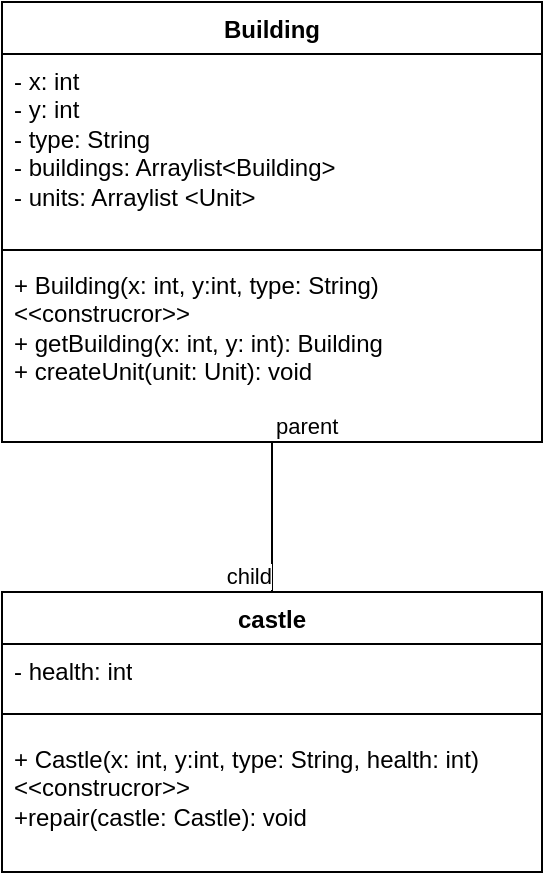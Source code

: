 <mxfile version="21.1.7" type="github">
  <diagram name="‫صفحه - 1‬" id="mANFo8Z-PvPd57B87KJR">
    <mxGraphModel dx="2062" dy="636" grid="1" gridSize="10" guides="1" tooltips="1" connect="1" arrows="1" fold="1" page="1" pageScale="1" pageWidth="827" pageHeight="1169" math="0" shadow="0">
      <root>
        <mxCell id="0" />
        <mxCell id="1" parent="0" />
        <mxCell id="VpZAwOSBXIYX-uJF6FbN-6" value="Building&lt;br&gt;" style="swimlane;fontStyle=1;align=center;verticalAlign=top;childLayout=stackLayout;horizontal=1;startSize=26;horizontalStack=0;resizeParent=1;resizeParentMax=0;resizeLast=0;collapsible=1;marginBottom=0;whiteSpace=wrap;html=1;" parent="1" vertex="1">
          <mxGeometry x="-610" y="420" width="270" height="220" as="geometry" />
        </mxCell>
        <mxCell id="VpZAwOSBXIYX-uJF6FbN-7" value="- x: int&lt;br style=&quot;border-color: var(--border-color);&quot;&gt;- y: int&lt;br style=&quot;border-color: var(--border-color);&quot;&gt;- type: String&lt;br&gt;- buildings: Arraylist&amp;lt;Building&amp;gt;&lt;br&gt;- units: Arraylist &amp;lt;Unit&amp;gt;" style="text;strokeColor=none;fillColor=none;align=left;verticalAlign=top;spacingLeft=4;spacingRight=4;overflow=hidden;rotatable=0;points=[[0,0.5],[1,0.5]];portConstraint=eastwest;whiteSpace=wrap;html=1;" parent="VpZAwOSBXIYX-uJF6FbN-6" vertex="1">
          <mxGeometry y="26" width="270" height="94" as="geometry" />
        </mxCell>
        <mxCell id="VpZAwOSBXIYX-uJF6FbN-8" value="" style="line;strokeWidth=1;fillColor=none;align=left;verticalAlign=middle;spacingTop=-1;spacingLeft=3;spacingRight=3;rotatable=0;labelPosition=right;points=[];portConstraint=eastwest;strokeColor=inherit;" parent="VpZAwOSBXIYX-uJF6FbN-6" vertex="1">
          <mxGeometry y="120" width="270" height="8" as="geometry" />
        </mxCell>
        <mxCell id="VpZAwOSBXIYX-uJF6FbN-9" value="+ Building(x: int, y:int, type: String)&amp;nbsp; &amp;lt;&amp;lt;construcror&amp;gt;&amp;gt;&lt;br&gt;+ getBuilding(x: int, y: int): Building&lt;br&gt;+ createUnit(unit: Unit): void" style="text;strokeColor=none;fillColor=none;align=left;verticalAlign=top;spacingLeft=4;spacingRight=4;overflow=hidden;rotatable=0;points=[[0,0.5],[1,0.5]];portConstraint=eastwest;whiteSpace=wrap;html=1;" parent="VpZAwOSBXIYX-uJF6FbN-6" vertex="1">
          <mxGeometry y="128" width="270" height="92" as="geometry" />
        </mxCell>
        <mxCell id="VpZAwOSBXIYX-uJF6FbN-13" value="" style="endArrow=none;html=1;edgeStyle=orthogonalEdgeStyle;rounded=0;" parent="1" source="VpZAwOSBXIYX-uJF6FbN-6" target="VpZAwOSBXIYX-uJF6FbN-16" edge="1">
          <mxGeometry relative="1" as="geometry">
            <mxPoint x="-480" y="660" as="sourcePoint" />
            <mxPoint x="-475" y="760" as="targetPoint" />
          </mxGeometry>
        </mxCell>
        <mxCell id="VpZAwOSBXIYX-uJF6FbN-14" value="parent" style="edgeLabel;resizable=0;html=1;align=left;verticalAlign=bottom;" parent="VpZAwOSBXIYX-uJF6FbN-13" connectable="0" vertex="1">
          <mxGeometry x="-1" relative="1" as="geometry" />
        </mxCell>
        <mxCell id="VpZAwOSBXIYX-uJF6FbN-15" value="child" style="edgeLabel;resizable=0;html=1;align=right;verticalAlign=bottom;" parent="VpZAwOSBXIYX-uJF6FbN-13" connectable="0" vertex="1">
          <mxGeometry x="1" relative="1" as="geometry" />
        </mxCell>
        <mxCell id="VpZAwOSBXIYX-uJF6FbN-16" value="castle" style="swimlane;fontStyle=1;align=center;verticalAlign=top;childLayout=stackLayout;horizontal=1;startSize=26;horizontalStack=0;resizeParent=1;resizeParentMax=0;resizeLast=0;collapsible=1;marginBottom=0;whiteSpace=wrap;html=1;" parent="1" vertex="1">
          <mxGeometry x="-610" y="715" width="270" height="140" as="geometry" />
        </mxCell>
        <mxCell id="VpZAwOSBXIYX-uJF6FbN-17" value="- health: int" style="text;strokeColor=none;fillColor=none;align=left;verticalAlign=top;spacingLeft=4;spacingRight=4;overflow=hidden;rotatable=0;points=[[0,0.5],[1,0.5]];portConstraint=eastwest;whiteSpace=wrap;html=1;" parent="VpZAwOSBXIYX-uJF6FbN-16" vertex="1">
          <mxGeometry y="26" width="270" height="26" as="geometry" />
        </mxCell>
        <mxCell id="VpZAwOSBXIYX-uJF6FbN-18" value="" style="line;strokeWidth=1;fillColor=none;align=left;verticalAlign=middle;spacingTop=-1;spacingLeft=3;spacingRight=3;rotatable=0;labelPosition=right;points=[];portConstraint=eastwest;strokeColor=inherit;" parent="VpZAwOSBXIYX-uJF6FbN-16" vertex="1">
          <mxGeometry y="52" width="270" height="18" as="geometry" />
        </mxCell>
        <mxCell id="VpZAwOSBXIYX-uJF6FbN-19" value="+ Castle(x: int, y:int, type: String, health: int)&amp;nbsp; &amp;lt;&amp;lt;construcror&amp;gt;&amp;gt;&lt;br&gt;+repair(castle: Castle): void" style="text;strokeColor=none;fillColor=none;align=left;verticalAlign=top;spacingLeft=4;spacingRight=4;overflow=hidden;rotatable=0;points=[[0,0.5],[1,0.5]];portConstraint=eastwest;whiteSpace=wrap;html=1;" parent="VpZAwOSBXIYX-uJF6FbN-16" vertex="1">
          <mxGeometry y="70" width="270" height="70" as="geometry" />
        </mxCell>
      </root>
    </mxGraphModel>
  </diagram>
</mxfile>
